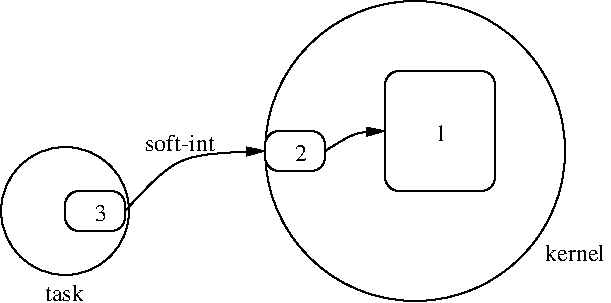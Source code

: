 #FIG 3.2
Landscape
Center
Inches
Letter  
100.00
Single
-2
1200 2
6 2100 2400 2550 2700
2 4 0 1 0 7 50 -1 -1 0.000 0 0 7 0 0 5
	 2550 2700 2550 2400 2100 2400 2100 2700 2550 2700
4 0 0 50 -1 0 12 0.0000 4 135 90 2325 2625 3\001
-6
6 3600 1950 4050 2250
2 4 0 1 0 7 50 -1 -1 0.000 0 0 7 0 0 5
	 4050 2250 4050 1950 3600 1950 3600 2250 4050 2250
4 0 0 50 -1 0 12 0.0000 4 135 90 3825 2175 2\001
-6
1 3 0 1 0 7 50 -1 -1 0.000 1 0.0000 2100 2550 480 480 2100 2550 2400 2925
1 3 0 1 0 7 50 -1 -1 0.000 1 0.0000 4725 2100 1125 1125 4725 2100 5400 3000
2 4 0 1 0 7 50 -1 -1 0.000 0 0 7 0 0 5
	 5325 2400 5325 1500 4500 1500 4500 2400 5325 2400
3 0 0 1 0 7 50 -1 -1 0.000 0 1 0 3
	1 1 1.00 60.00 120.00
	 2550 2550 2925 2100 3600 2100
	 0.000 1.000 0.000
3 0 0 1 0 7 50 -1 -1 0.000 0 1 0 3
	1 1 1.00 60.00 120.00
	 4050 2100 4275 1950 4500 1950
	 0.000 1.000 0.000
4 0 0 50 -1 0 12 0.0000 4 135 330 1950 3225 task\001
4 0 0 50 -1 0 12 0.0000 4 135 555 2700 2100 soft-int\001
4 0 0 50 -1 0 12 0.0000 4 135 465 5700 2925 kernel\001
4 0 0 50 -1 0 12 0.0000 4 135 90 4875 2025 1\001
